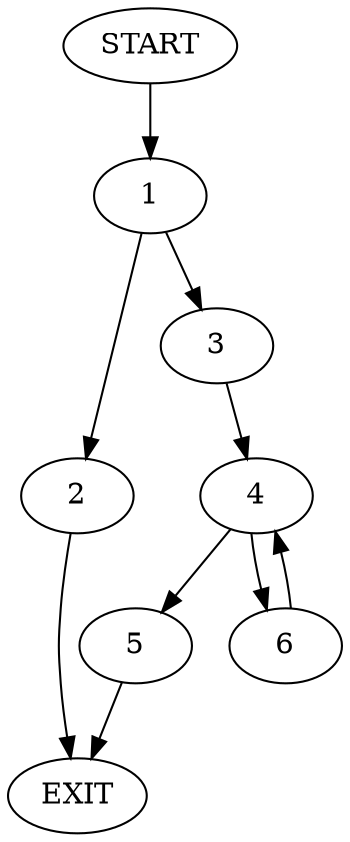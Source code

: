 digraph {
0 [label="START"]
7 [label="EXIT"]
0 -> 1
1 -> 2
1 -> 3
2 -> 7
3 -> 4
4 -> 5
4 -> 6
6 -> 4
5 -> 7
}
